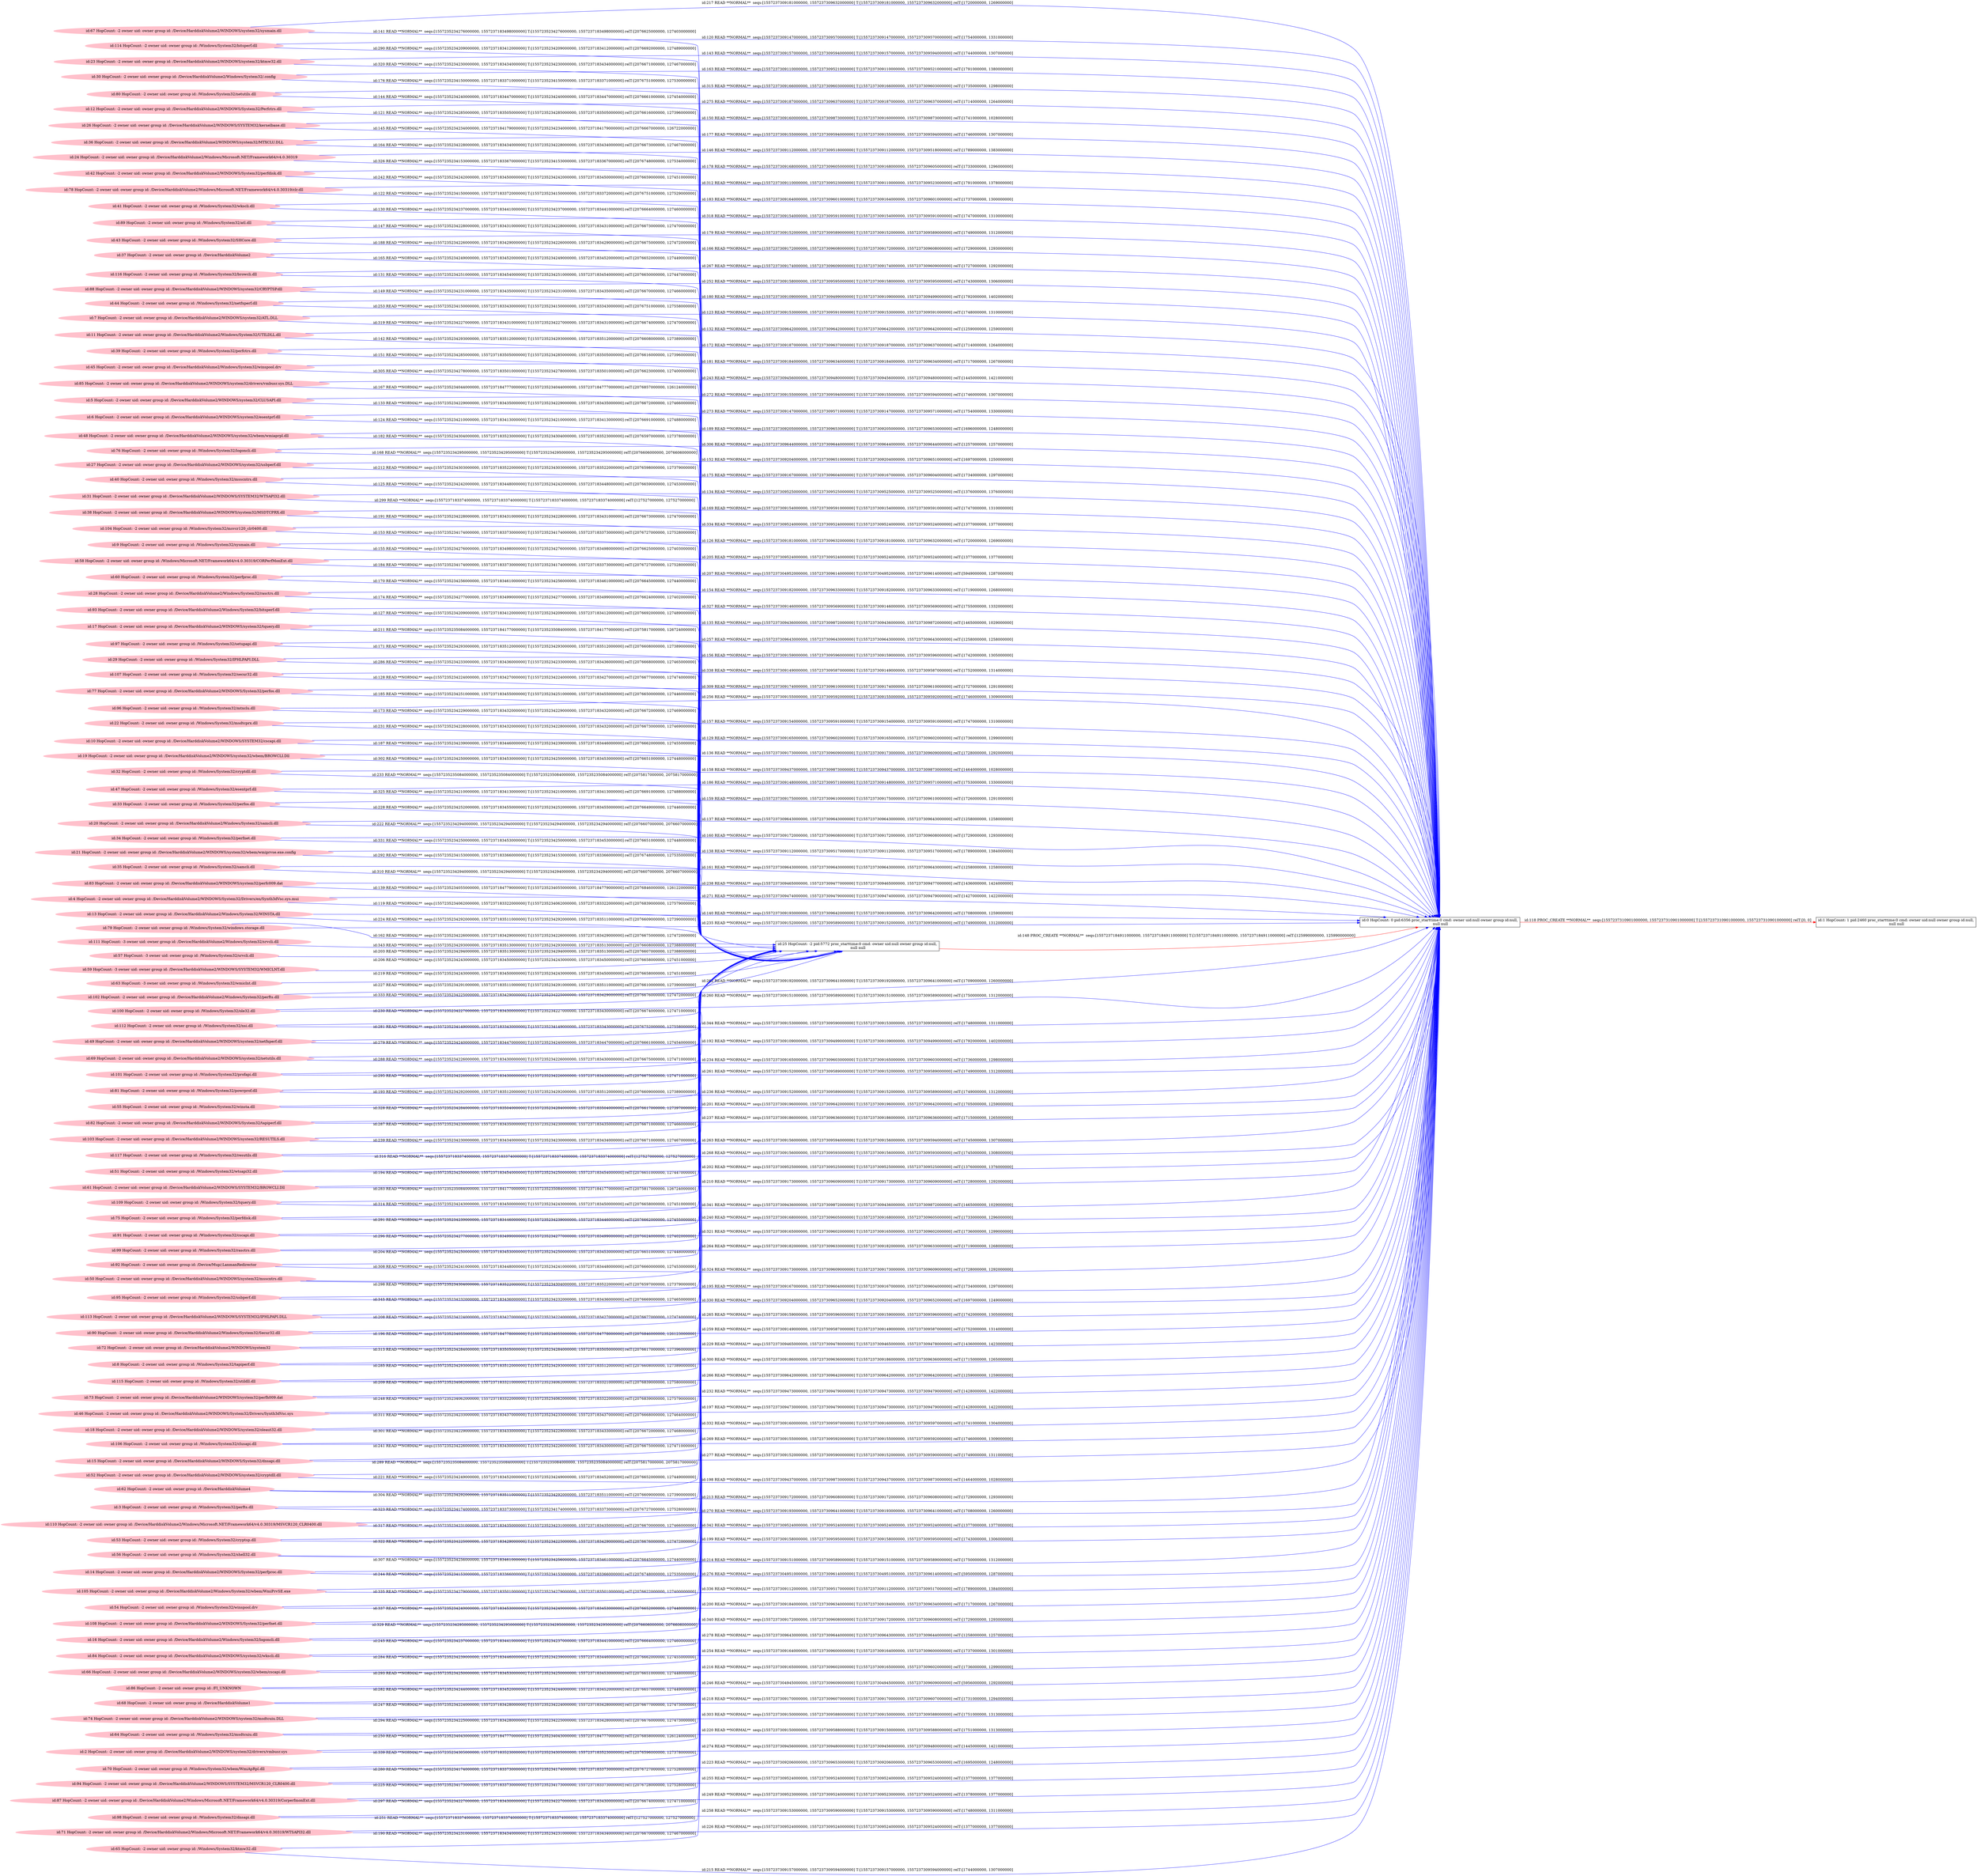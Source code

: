 digraph  {
rankdir=LR
"0"[color=black,label="id:0 HopCount: 0 pid:6356 proc_starttime:0 cmd: owner uid:null owner group id:null,\n null null", shape=box,style=solid];
"1"[color=black,label="id:1 HopCount: 1 pid:2460 proc_starttime:0 cmd: owner uid:null owner group id:null,\n null null", shape=box,style=solid];
"0" -> "1" [id=118,__obj="PROC_CREATE"color=red,label="id:118 PROC_CREATE **NORMAL**  seqs:[1557237310901000000, 1557237310901000000] T:[1557237310901000000, 1557237310901000000] relT:[0, 0]",style=solid];
"4"[color=pink,label="id:4 HopCount: -2 owner uid: owner group id: /Device/HarddiskVolume2/WINDOWS/System32/Drivers/en/Synth3dVsc.sys.mui ", shape=oval,style=filled];
"25"[color=black,label="id:25 HopCount: -2 pid:5772 proc_starttime:0 cmd: owner uid:null owner group id:null,\n null null", shape=box,style=solid];
"4" -> "25" [id=119,__obj="READ"color=blue,label="id:119 READ **NORMAL**  seqs:[1557235234062000000, 1557237183322000000] T:[1557235234062000000, 1557237183322000000] relT:[2076839000000, 127579000000]",style=solid];
"114"[color=pink,label="id:114 HopCount: -2 owner uid: owner group id: /Windows/System32/bitsperf.dll ", shape=oval,style=filled];
"114" -> "0" [id=120,__obj="READ"color=blue,label="id:120 READ **NORMAL**  seqs:[1557237309147000000, 1557237309570000000] T:[1557237309147000000, 1557237309570000000] relT:[1754000000, 1331000000]",style=solid];
"12"[color=pink,label="id:12 HopCount: -2 owner uid: owner group id: /Device/HarddiskVolume2/WINDOWS/System32/Perfctrs.dll ", shape=oval,style=filled];
"12" -> "25" [id=121,__obj="READ"color=blue,label="id:121 READ **NORMAL**  seqs:[1557235234285000000, 1557237183505000000] T:[1557235234285000000, 1557237183505000000] relT:[2076616000000, 127396000000]",style=solid];
"78"[color=pink,label="id:78 HopCount: -2 owner uid: owner group id: /Device/HarddiskVolume2/Windows/Microsoft.NET/Framework64/v4.0.30319/clr.dll ", shape=oval,style=filled];
"78" -> "25" [id=122,__obj="READ"color=blue,label="id:122 READ **NORMAL**  seqs:[1557235234150000000, 1557237183372000000] T:[1557235234150000000, 1557237183372000000] relT:[2076751000000, 127529000000]",style=solid];
"7"[color=pink,label="id:7 HopCount: -2 owner uid: owner group id: /Device/HarddiskVolume2/WINDOWS/system32/ATL.DLL ", shape=oval,style=filled];
"7" -> "0" [id=123,__obj="READ"color=blue,label="id:123 READ **NORMAL**  seqs:[1557237309153000000, 1557237309591000000] T:[1557237309153000000, 1557237309591000000] relT:[1748000000, 1310000000]",style=solid];
"6"[color=pink,label="id:6 HopCount: -2 owner uid: owner group id: /Device/HarddiskVolume2/WINDOWS/system32/esentprf.dll ", shape=oval,style=filled];
"6" -> "25" [id=124,__obj="READ"color=blue,label="id:124 READ **NORMAL**  seqs:[1557235234210000000, 1557237183413000000] T:[1557235234210000000, 1557237183413000000] relT:[2076691000000, 127488000000]",style=solid];
"40"[color=pink,label="id:40 HopCount: -2 owner uid: owner group id: /Windows/System32/msscntrs.dll ", shape=oval,style=filled];
"40" -> "25" [id=125,__obj="READ"color=blue,label="id:125 READ **NORMAL**  seqs:[1557235234242000000, 1557237183448000000] T:[1557235234242000000, 1557237183448000000] relT:[2076659000000, 127453000000]",style=solid];
"9"[color=pink,label="id:9 HopCount: -2 owner uid: owner group id: /Windows/System32/sysmain.dll ", shape=oval,style=filled];
"9" -> "0" [id=126,__obj="READ"color=blue,label="id:126 READ **NORMAL**  seqs:[1557237309181000000, 1557237309632000000] T:[1557237309181000000, 1557237309632000000] relT:[1720000000, 1269000000]",style=solid];
"93"[color=pink,label="id:93 HopCount: -2 owner uid: owner group id: /Device/HarddiskVolume2/Windows/System32/bitsperf.dll ", shape=oval,style=filled];
"93" -> "25" [id=127,__obj="READ"color=blue,label="id:127 READ **NORMAL**  seqs:[1557235234209000000, 1557237183412000000] T:[1557235234209000000, 1557237183412000000] relT:[2076692000000, 127489000000]",style=solid];
"107"[color=pink,label="id:107 HopCount: -2 owner uid: owner group id: /Windows/System32/secur32.dll ", shape=oval,style=filled];
"107" -> "25" [id=128,__obj="READ"color=blue,label="id:128 READ **NORMAL**  seqs:[1557235234224000000, 1557237183427000000] T:[1557235234224000000, 1557237183427000000] relT:[2076677000000, 127474000000]",style=solid];
"10"[color=pink,label="id:10 HopCount: -2 owner uid: owner group id: /Device/HarddiskVolume2/WINDOWS/SYSTEM32/cscapi.dll ", shape=oval,style=filled];
"10" -> "0" [id=129,__obj="READ"color=blue,label="id:129 READ **NORMAL**  seqs:[1557237309165000000, 1557237309602000000] T:[1557237309165000000, 1557237309602000000] relT:[1736000000, 1299000000]",style=solid];
"41"[color=pink,label="id:41 HopCount: -2 owner uid: owner group id: /Windows/System32/wkscli.dll ", shape=oval,style=filled];
"41" -> "25" [id=130,__obj="READ"color=blue,label="id:130 READ **NORMAL**  seqs:[1557235234237000000, 1557237183441000000] T:[1557235234237000000, 1557237183441000000] relT:[2076664000000, 127460000000]",style=solid];
"116"[color=pink,label="id:116 HopCount: -2 owner uid: owner group id: /Windows/System32/browcli.dll ", shape=oval,style=filled];
"116" -> "25" [id=131,__obj="READ"color=blue,label="id:131 READ **NORMAL**  seqs:[1557235234251000000, 1557237183454000000] T:[1557235234251000000, 1557237183454000000] relT:[2076650000000, 127447000000]",style=solid];
"11"[color=pink,label="id:11 HopCount: -2 owner uid: owner group id: /Device/HarddiskVolume2/Windows/System32/UTILDLL.dll ", shape=oval,style=filled];
"11" -> "0" [id=132,__obj="READ"color=blue,label="id:132 READ **NORMAL**  seqs:[1557237309642000000, 1557237309642000000] T:[1557237309642000000, 1557237309642000000] relT:[1259000000, 1259000000]",style=solid];
"5"[color=pink,label="id:5 HopCount: -2 owner uid: owner group id: /Device/HarddiskVolume2/WINDOWS/system32/CLUSAPI.dll ", shape=oval,style=filled];
"5" -> "25" [id=133,__obj="READ"color=blue,label="id:133 READ **NORMAL**  seqs:[1557235234229000000, 1557237183435000000] T:[1557235234229000000, 1557237183435000000] relT:[2076672000000, 127466000000]",style=solid];
"31"[color=pink,label="id:31 HopCount: -2 owner uid: owner group id: /Device/HarddiskVolume2/WINDOWS/SYSTEM32/WTSAPI32.dll ", shape=oval,style=filled];
"31" -> "0" [id=134,__obj="READ"color=blue,label="id:134 READ **NORMAL**  seqs:[1557237309525000000, 1557237309525000000] T:[1557237309525000000, 1557237309525000000] relT:[1376000000, 1376000000]",style=solid];
"17"[color=pink,label="id:17 HopCount: -2 owner uid: owner group id: /Device/HarddiskVolume2/WINDOWS/system32/tquery.dll ", shape=oval,style=filled];
"17" -> "0" [id=135,__obj="READ"color=blue,label="id:135 READ **NORMAL**  seqs:[1557237309436000000, 1557237309872000000] T:[1557237309436000000, 1557237309872000000] relT:[1465000000, 1029000000]",style=solid];
"19"[color=pink,label="id:19 HopCount: -2 owner uid: owner group id: /Device/HarddiskVolume2/WINDOWS/system32/wbem/BROWCLI.Dll ", shape=oval,style=filled];
"19" -> "0" [id=136,__obj="READ"color=blue,label="id:136 READ **NORMAL**  seqs:[1557237309173000000, 1557237309609000000] T:[1557237309173000000, 1557237309609000000] relT:[1728000000, 1292000000]",style=solid];
"20"[color=pink,label="id:20 HopCount: -2 owner uid: owner group id: /Device/HarddiskVolume2/Windows/System32/samcli.dll ", shape=oval,style=filled];
"20" -> "0" [id=137,__obj="READ"color=blue,label="id:137 READ **NORMAL**  seqs:[1557237309643000000, 1557237309643000000] T:[1557237309643000000, 1557237309643000000] relT:[1258000000, 1258000000]",style=solid];
"21"[color=pink,label="id:21 HopCount: -2 owner uid: owner group id: /Device/HarddiskVolume2/WINDOWS/system32/wbem/wmiprvse.exe.config ", shape=oval,style=filled];
"21" -> "0" [id=138,__obj="READ"color=blue,label="id:138 READ **NORMAL**  seqs:[1557237309112000000, 1557237309517000000] T:[1557237309112000000, 1557237309517000000] relT:[1789000000, 1384000000]",style=solid];
"83"[color=pink,label="id:83 HopCount: -2 owner uid: owner group id: /Device/HarddiskVolume2/WINDOWS/system32/perfc009.dat ", shape=oval,style=filled];
"83" -> "25" [id=139,__obj="READ"color=blue,label="id:139 READ **NORMAL**  seqs:[1557235234055000000, 1557237184779000000] T:[1557235234055000000, 1557237184779000000] relT:[2076846000000, 126122000000]",style=solid];
"13"[color=pink,label="id:13 HopCount: -2 owner uid: owner group id: /Device/HarddiskVolume2/Windows/System32/WINSTA.dll ", shape=oval,style=filled];
"13" -> "0" [id=140,__obj="READ"color=blue,label="id:140 READ **NORMAL**  seqs:[1557237309193000000, 1557237309642000000] T:[1557237309193000000, 1557237309642000000] relT:[1708000000, 1259000000]",style=solid];
"67"[color=pink,label="id:67 HopCount: -2 owner uid: owner group id: /Device/HarddiskVolume2/WINDOWS/system32/sysmain.dll ", shape=oval,style=filled];
"67" -> "25" [id=141,__obj="READ"color=blue,label="id:141 READ **NORMAL**  seqs:[1557235234276000000, 1557237183498000000] T:[1557235234276000000, 1557237183498000000] relT:[2076625000000, 127403000000]",style=solid];
"11" -> "25" [id=142,__obj="READ"color=blue,label="id:142 READ **NORMAL**  seqs:[1557235234293000000, 1557237183512000000] T:[1557235234293000000, 1557237183512000000] relT:[2076608000000, 127389000000]",style=solid];
"23"[color=pink,label="id:23 HopCount: -2 owner uid: owner group id: /Device/HarddiskVolume2/WINDOWS/system32/ktmw32.dll ", shape=oval,style=filled];
"23" -> "0" [id=143,__obj="READ"color=blue,label="id:143 READ **NORMAL**  seqs:[1557237309157000000, 1557237309594000000] T:[1557237309157000000, 1557237309594000000] relT:[1744000000, 1307000000]",style=solid];
"80"[color=pink,label="id:80 HopCount: -2 owner uid: owner group id: /Windows/System32/netutils.dll ", shape=oval,style=filled];
"80" -> "25" [id=144,__obj="READ"color=blue,label="id:144 READ **NORMAL**  seqs:[1557235234240000000, 1557237183447000000] T:[1557235234240000000, 1557237183447000000] relT:[2076661000000, 127454000000]",style=solid];
"26"[color=pink,label="id:26 HopCount: -2 owner uid: owner group id: /Device/HarddiskVolume2/WINDOWS/SYSTEM32/kernelbase.dll ", shape=oval,style=filled];
"26" -> "25" [id=145,__obj="READ"color=blue,label="id:145 READ **NORMAL**  seqs:[1557235234234000000, 1557237184179000000] T:[1557235234234000000, 1557237184179000000] relT:[2076667000000, 126722000000]",style=solid];
"24"[color=pink,label="id:24 HopCount: -2 owner uid: owner group id: /Device/HarddiskVolume2/Windows/Microsoft.NET/Framework64/v4.0.30319 ", shape=oval,style=filled];
"24" -> "0" [id=146,__obj="READ"color=blue,label="id:146 READ **NORMAL**  seqs:[1557237309112000000, 1557237309518000000] T:[1557237309112000000, 1557237309518000000] relT:[1789000000, 1383000000]",style=solid];
"89"[color=pink,label="id:89 HopCount: -2 owner uid: owner group id: /Windows/System32/atl.dll ", shape=oval,style=filled];
"89" -> "25" [id=147,__obj="READ"color=blue,label="id:147 READ **NORMAL**  seqs:[1557235234228000000, 1557237183431000000] T:[1557235234228000000, 1557237183431000000] relT:[2076673000000, 127470000000]",style=solid];
"25" -> "0" [id=148,__obj="PROC_CREATE"color=red,label="id:148 PROC_CREATE **NORMAL**  seqs:[1557237184911000000, 1557237184911000000] T:[1557237184911000000, 1557237184911000000] relT:[125990000000, 125990000000]",style=solid];
"88"[color=pink,label="id:88 HopCount: -2 owner uid: owner group id: /Device/HarddiskVolume2/WINDOWS/system32/CRYPTSP.dll ", shape=oval,style=filled];
"88" -> "25" [id=149,__obj="READ"color=blue,label="id:149 READ **NORMAL**  seqs:[1557235234231000000, 1557237183435000000] T:[1557235234231000000, 1557237183435000000] relT:[2076670000000, 127466000000]",style=solid];
"26" -> "0" [id=150,__obj="READ"color=blue,label="id:150 READ **NORMAL**  seqs:[1557237309160000000, 1557237309873000000] T:[1557237309160000000, 1557237309873000000] relT:[1741000000, 1028000000]",style=solid];
"39"[color=pink,label="id:39 HopCount: -2 owner uid: owner group id: /Windows/System32/perfctrs.dll ", shape=oval,style=filled];
"39" -> "25" [id=151,__obj="READ"color=blue,label="id:151 READ **NORMAL**  seqs:[1557235234285000000, 1557237183505000000] T:[1557235234285000000, 1557237183505000000] relT:[2076616000000, 127396000000]",style=solid];
"27"[color=pink,label="id:27 HopCount: -2 owner uid: owner group id: /Device/HarddiskVolume2/WINDOWS/system32/usbperf.dll ", shape=oval,style=filled];
"27" -> "0" [id=152,__obj="READ"color=blue,label="id:152 READ **NORMAL**  seqs:[1557237309204000000, 1557237309651000000] T:[1557237309204000000, 1557237309651000000] relT:[1697000000, 1250000000]",style=solid];
"104"[color=pink,label="id:104 HopCount: -2 owner uid: owner group id: /Windows/System32/msvcr120_clr0400.dll ", shape=oval,style=filled];
"104" -> "25" [id=153,__obj="READ"color=blue,label="id:153 READ **NORMAL**  seqs:[1557235234174000000, 1557237183373000000] T:[1557235234174000000, 1557237183373000000] relT:[2076727000000, 127528000000]",style=solid];
"28"[color=pink,label="id:28 HopCount: -2 owner uid: owner group id: /Device/HarddiskVolume2/Windows/System32/rasctrs.dll ", shape=oval,style=filled];
"28" -> "0" [id=154,__obj="READ"color=blue,label="id:154 READ **NORMAL**  seqs:[1557237309182000000, 1557237309633000000] T:[1557237309182000000, 1557237309633000000] relT:[1719000000, 1268000000]",style=solid];
"9" -> "25" [id=155,__obj="READ"color=blue,label="id:155 READ **NORMAL**  seqs:[1557235234276000000, 1557237183498000000] T:[1557235234276000000, 1557237183498000000] relT:[2076625000000, 127403000000]",style=solid];
"29"[color=pink,label="id:29 HopCount: -2 owner uid: owner group id: /Windows/System32/IPHLPAPI.DLL ", shape=oval,style=filled];
"29" -> "0" [id=156,__obj="READ"color=blue,label="id:156 READ **NORMAL**  seqs:[1557237309159000000, 1557237309596000000] T:[1557237309159000000, 1557237309596000000] relT:[1742000000, 1305000000]",style=solid];
"22"[color=pink,label="id:22 HopCount: -2 owner uid: owner group id: /Windows/System32/msdtcprx.dll ", shape=oval,style=filled];
"22" -> "0" [id=157,__obj="READ"color=blue,label="id:157 READ **NORMAL**  seqs:[1557237309154000000, 1557237309591000000] T:[1557237309154000000, 1557237309591000000] relT:[1747000000, 1310000000]",style=solid];
"32"[color=pink,label="id:32 HopCount: -2 owner uid: owner group id: /Windows/System32/cryptdll.dll ", shape=oval,style=filled];
"32" -> "0" [id=158,__obj="READ"color=blue,label="id:158 READ **NORMAL**  seqs:[1557237309437000000, 1557237309873000000] T:[1557237309437000000, 1557237309873000000] relT:[1464000000, 1028000000]",style=solid];
"33"[color=pink,label="id:33 HopCount: -2 owner uid: owner group id: /Windows/System32/perfos.dll ", shape=oval,style=filled];
"33" -> "0" [id=159,__obj="READ"color=blue,label="id:159 READ **NORMAL**  seqs:[1557237309175000000, 1557237309610000000] T:[1557237309175000000, 1557237309610000000] relT:[1726000000, 1291000000]",style=solid];
"34"[color=pink,label="id:34 HopCount: -2 owner uid: owner group id: /Windows/System32/perfnet.dll ", shape=oval,style=filled];
"34" -> "0" [id=160,__obj="READ"color=blue,label="id:160 READ **NORMAL**  seqs:[1557237309172000000, 1557237309608000000] T:[1557237309172000000, 1557237309608000000] relT:[1729000000, 1293000000]",style=solid];
"35"[color=pink,label="id:35 HopCount: -2 owner uid: owner group id: /Windows/System32/samcli.dll ", shape=oval,style=filled];
"35" -> "0" [id=161,__obj="READ"color=blue,label="id:161 READ **NORMAL**  seqs:[1557237309643000000, 1557237309643000000] T:[1557237309643000000, 1557237309643000000] relT:[1258000000, 1258000000]",style=solid];
"79"[color=pink,label="id:79 HopCount: -2 owner uid: owner group id: /Windows/System32/windows.storage.dll ", shape=oval,style=filled];
"79" -> "25" [id=162,__obj="READ"color=blue,label="id:162 READ **NORMAL**  seqs:[1557235234226000000, 1557237183429000000] T:[1557235234226000000, 1557237183429000000] relT:[2076675000000, 127472000000]",style=solid];
"30"[color=pink,label="id:30 HopCount: -2 owner uid: owner group id: /Device/HarddiskVolume2/Windows/System32/.config ", shape=oval,style=filled];
"30" -> "0" [id=163,__obj="READ"color=blue,label="id:163 READ **NORMAL**  seqs:[1557237309110000000, 1557237309521000000] T:[1557237309110000000, 1557237309521000000] relT:[1791000000, 1380000000]",style=solid];
"36"[color=pink,label="id:36 HopCount: -2 owner uid: owner group id: /Device/HarddiskVolume2/WINDOWS/system32/MTXCLU.DLL ", shape=oval,style=filled];
"36" -> "25" [id=164,__obj="READ"color=blue,label="id:164 READ **NORMAL**  seqs:[1557235234228000000, 1557237183434000000] T:[1557235234228000000, 1557237183434000000] relT:[2076673000000, 127467000000]",style=solid];
"37"[color=pink,label="id:37 HopCount: -2 owner uid: owner group id: /Device/HarddiskVolume2 ", shape=oval,style=filled];
"37" -> "25" [id=165,__obj="READ"color=blue,label="id:165 READ **NORMAL**  seqs:[1557235234249000000, 1557237183452000000] T:[1557235234249000000, 1557237183452000000] relT:[2076652000000, 127449000000]",style=solid];
"37" -> "0" [id=166,__obj="READ"color=blue,label="id:166 READ **NORMAL**  seqs:[1557237309172000000, 1557237309608000000] T:[1557237309172000000, 1557237309608000000] relT:[1729000000, 1293000000]",style=solid];
"85"[color=pink,label="id:85 HopCount: -2 owner uid: owner group id: /Device/HarddiskVolume2/WINDOWS/system32/drivers/vmbusr.sys.DLL ", shape=oval,style=filled];
"85" -> "25" [id=167,__obj="READ"color=blue,label="id:167 READ **NORMAL**  seqs:[1557235234044000000, 1557237184777000000] T:[1557235234044000000, 1557237184777000000] relT:[2076857000000, 126124000000]",style=solid];
"76"[color=pink,label="id:76 HopCount: -2 owner uid: owner group id: /Windows/System32/logoncli.dll ", shape=oval,style=filled];
"76" -> "25" [id=168,__obj="READ"color=blue,label="id:168 READ **NORMAL**  seqs:[1557235234295000000, 1557235234295000000] T:[1557235234295000000, 1557235234295000000] relT:[2076606000000, 2076606000000]",style=solid];
"38"[color=pink,label="id:38 HopCount: -2 owner uid: owner group id: /Device/HarddiskVolume2/WINDOWS/system32/MSDTCPRX.dll ", shape=oval,style=filled];
"38" -> "0" [id=169,__obj="READ"color=blue,label="id:169 READ **NORMAL**  seqs:[1557237309154000000, 1557237309591000000] T:[1557237309154000000, 1557237309591000000] relT:[1747000000, 1310000000]",style=solid];
"60"[color=pink,label="id:60 HopCount: -2 owner uid: owner group id: /Windows/System32/perfproc.dll ", shape=oval,style=filled];
"60" -> "25" [id=170,__obj="READ"color=blue,label="id:170 READ **NORMAL**  seqs:[1557235234256000000, 1557237183461000000] T:[1557235234256000000, 1557237183461000000] relT:[2076645000000, 127440000000]",style=solid];
"97"[color=pink,label="id:97 HopCount: -2 owner uid: owner group id: /Windows/System32/setupapi.dll ", shape=oval,style=filled];
"97" -> "25" [id=171,__obj="READ"color=blue,label="id:171 READ **NORMAL**  seqs:[1557235234293000000, 1557237183512000000] T:[1557235234293000000, 1557237183512000000] relT:[2076608000000, 127389000000]",style=solid];
"39" -> "0" [id=172,__obj="READ"color=blue,label="id:172 READ **NORMAL**  seqs:[1557237309187000000, 1557237309637000000] T:[1557237309187000000, 1557237309637000000] relT:[1714000000, 1264000000]",style=solid];
"96"[color=pink,label="id:96 HopCount: -2 owner uid: owner group id: /Windows/System32/mtxclu.dll ", shape=oval,style=filled];
"96" -> "25" [id=173,__obj="READ"color=blue,label="id:173 READ **NORMAL**  seqs:[1557235234229000000, 1557237183432000000] T:[1557235234229000000, 1557237183432000000] relT:[2076672000000, 127469000000]",style=solid];
"28" -> "25" [id=174,__obj="READ"color=blue,label="id:174 READ **NORMAL**  seqs:[1557235234277000000, 1557237183499000000] T:[1557235234277000000, 1557237183499000000] relT:[2076624000000, 127402000000]",style=solid];
"40" -> "0" [id=175,__obj="READ"color=blue,label="id:175 READ **NORMAL**  seqs:[1557237309167000000, 1557237309604000000] T:[1557237309167000000, 1557237309604000000] relT:[1734000000, 1297000000]",style=solid];
"30" -> "25" [id=176,__obj="READ"color=blue,label="id:176 READ **NORMAL**  seqs:[1557235234150000000, 1557237183371000000] T:[1557235234150000000, 1557237183371000000] relT:[2076751000000, 127530000000]",style=solid];
"36" -> "0" [id=177,__obj="READ"color=blue,label="id:177 READ **NORMAL**  seqs:[1557237309155000000, 1557237309594000000] T:[1557237309155000000, 1557237309594000000] relT:[1746000000, 1307000000]",style=solid];
"42"[color=pink,label="id:42 HopCount: -2 owner uid: owner group id: /Device/HarddiskVolume2/WINDOWS/System32/perfdisk.dll ", shape=oval,style=filled];
"42" -> "0" [id=178,__obj="READ"color=blue,label="id:178 READ **NORMAL**  seqs:[1557237309168000000, 1557237309605000000] T:[1557237309168000000, 1557237309605000000] relT:[1733000000, 1296000000]",style=solid];
"43"[color=pink,label="id:43 HopCount: -2 owner uid: owner group id: /Windows/System32/SHCore.dll ", shape=oval,style=filled];
"43" -> "0" [id=179,__obj="READ"color=blue,label="id:179 READ **NORMAL**  seqs:[1557237309152000000, 1557237309589000000] T:[1557237309152000000, 1557237309589000000] relT:[1749000000, 1312000000]",style=solid];
"44"[color=pink,label="id:44 HopCount: -2 owner uid: owner group id: /Windows/System32/netfxperf.dll ", shape=oval,style=filled];
"44" -> "0" [id=180,__obj="READ"color=blue,label="id:180 READ **NORMAL**  seqs:[1557237309109000000, 1557237309499000000] T:[1557237309109000000, 1557237309499000000] relT:[1792000000, 1402000000]",style=solid];
"45"[color=pink,label="id:45 HopCount: -2 owner uid: owner group id: /Device/HarddiskVolume2/Windows/System32/winspool.drv ", shape=oval,style=filled];
"45" -> "0" [id=181,__obj="READ"color=blue,label="id:181 READ **NORMAL**  seqs:[1557237309184000000, 1557237309634000000] T:[1557237309184000000, 1557237309634000000] relT:[1717000000, 1267000000]",style=solid];
"48"[color=pink,label="id:48 HopCount: -2 owner uid: owner group id: /Device/HarddiskVolume2/WINDOWS/system32/wbem/wmiaprpl.dll ", shape=oval,style=filled];
"48" -> "25" [id=182,__obj="READ"color=blue,label="id:182 READ **NORMAL**  seqs:[1557235234304000000, 1557237183523000000] T:[1557235234304000000, 1557237183523000000] relT:[2076597000000, 127378000000]",style=solid];
"41" -> "0" [id=183,__obj="READ"color=blue,label="id:183 READ **NORMAL**  seqs:[1557237309164000000, 1557237309601000000] T:[1557237309164000000, 1557237309601000000] relT:[1737000000, 1300000000]",style=solid];
"58"[color=pink,label="id:58 HopCount: -2 owner uid: owner group id: /Windows/Microsoft.NET/Framework64/v4.0.30319/CORPerfMonExt.dll ", shape=oval,style=filled];
"58" -> "25" [id=184,__obj="READ"color=blue,label="id:184 READ **NORMAL**  seqs:[1557235234174000000, 1557237183373000000] T:[1557235234174000000, 1557237183373000000] relT:[2076727000000, 127528000000]",style=solid];
"77"[color=pink,label="id:77 HopCount: -2 owner uid: owner group id: /Device/HarddiskVolume2/WINDOWS/System32/perfos.dll ", shape=oval,style=filled];
"77" -> "25" [id=185,__obj="READ"color=blue,label="id:185 READ **NORMAL**  seqs:[1557235234251000000, 1557237183455000000] T:[1557235234251000000, 1557237183455000000] relT:[2076650000000, 127446000000]",style=solid];
"47"[color=pink,label="id:47 HopCount: -2 owner uid: owner group id: /Windows/System32/esentprf.dll ", shape=oval,style=filled];
"47" -> "0" [id=186,__obj="READ"color=blue,label="id:186 READ **NORMAL**  seqs:[1557237309148000000, 1557237309571000000] T:[1557237309148000000, 1557237309571000000] relT:[1753000000, 1330000000]",style=solid];
"10" -> "25" [id=187,__obj="READ"color=blue,label="id:187 READ **NORMAL**  seqs:[1557235234239000000, 1557237183446000000] T:[1557235234239000000, 1557237183446000000] relT:[2076662000000, 127455000000]",style=solid];
"43" -> "25" [id=188,__obj="READ"color=blue,label="id:188 READ **NORMAL**  seqs:[1557235234226000000, 1557237183429000000] T:[1557235234226000000, 1557237183429000000] relT:[2076675000000, 127472000000]",style=solid];
"48" -> "0" [id=189,__obj="READ"color=blue,label="id:189 READ **NORMAL**  seqs:[1557237309205000000, 1557237309653000000] T:[1557237309205000000, 1557237309653000000] relT:[1696000000, 1248000000]",style=solid];
"65"[color=pink,label="id:65 HopCount: -2 owner uid: owner group id: /Windows/System32/ktmw32.dll ", shape=oval,style=filled];
"65" -> "25" [id=190,__obj="READ"color=blue,label="id:190 READ **NORMAL**  seqs:[1557235234231000000, 1557237183434000000] T:[1557235234231000000, 1557237183434000000] relT:[2076670000000, 127467000000]",style=solid];
"38" -> "25" [id=191,__obj="READ"color=blue,label="id:191 READ **NORMAL**  seqs:[1557235234228000000, 1557237183431000000] T:[1557235234228000000, 1557237183431000000] relT:[2076673000000, 127470000000]",style=solid];
"49"[color=pink,label="id:49 HopCount: -2 owner uid: owner group id: /Device/HarddiskVolume2/WINDOWS/system32/netfxperf.dll ", shape=oval,style=filled];
"49" -> "0" [id=192,__obj="READ"color=blue,label="id:192 READ **NORMAL**  seqs:[1557237309109000000, 1557237309499000000] T:[1557237309109000000, 1557237309499000000] relT:[1792000000, 1402000000]",style=solid];
"55"[color=pink,label="id:55 HopCount: -2 owner uid: owner group id: /Windows/System32/winsta.dll ", shape=oval,style=filled];
"55" -> "25" [id=193,__obj="READ"color=blue,label="id:193 READ **NORMAL**  seqs:[1557235234292000000, 1557237183512000000] T:[1557235234292000000, 1557237183512000000] relT:[2076609000000, 127389000000]",style=solid];
"61"[color=pink,label="id:61 HopCount: -2 owner uid: owner group id: /Device/HarddiskVolume2/WINDOWS/SYSTEM32/BROWCLI.Dll ", shape=oval,style=filled];
"61" -> "25" [id=194,__obj="READ"color=blue,label="id:194 READ **NORMAL**  seqs:[1557235234250000000, 1557237183454000000] T:[1557235234250000000, 1557237183454000000] relT:[2076651000000, 127447000000]",style=solid];
"50"[color=pink,label="id:50 HopCount: -2 owner uid: owner group id: /Device/HarddiskVolume2/WINDOWS/system32/msscntrs.dll ", shape=oval,style=filled];
"50" -> "0" [id=195,__obj="READ"color=blue,label="id:195 READ **NORMAL**  seqs:[1557237309167000000, 1557237309604000000] T:[1557237309167000000, 1557237309604000000] relT:[1734000000, 1297000000]",style=solid];
"72"[color=pink,label="id:72 HopCount: -2 owner uid: owner group id: /Device/HarddiskVolume2/WINDOWS/system32 ", shape=oval,style=filled];
"72" -> "25" [id=196,__obj="READ"color=blue,label="id:196 READ **NORMAL**  seqs:[1557235234055000000, 1557237184778000000] T:[1557235234055000000, 1557237184778000000] relT:[2076846000000, 126123000000]",style=solid];
"46"[color=pink,label="id:46 HopCount: -2 owner uid: owner group id: /Device/HarddiskVolume2/WINDOWS/System32/Drivers/Synth3dVsc.sys ", shape=oval,style=filled];
"46" -> "0" [id=197,__obj="READ"color=blue,label="id:197 READ **NORMAL**  seqs:[1557237309473000000, 1557237309479000000] T:[1557237309473000000, 1557237309479000000] relT:[1428000000, 1422000000]",style=solid];
"52"[color=pink,label="id:52 HopCount: -2 owner uid: owner group id: /Device/HarddiskVolume2/WINDOWS/system32/cryptdll.dll ", shape=oval,style=filled];
"52" -> "0" [id=198,__obj="READ"color=blue,label="id:198 READ **NORMAL**  seqs:[1557237309437000000, 1557237309873000000] T:[1557237309437000000, 1557237309873000000] relT:[1464000000, 1028000000]",style=solid];
"53"[color=pink,label="id:53 HopCount: -2 owner uid: owner group id: /Windows/System32/cryptsp.dll ", shape=oval,style=filled];
"53" -> "0" [id=199,__obj="READ"color=blue,label="id:199 READ **NORMAL**  seqs:[1557237309158000000, 1557237309595000000] T:[1557237309158000000, 1557237309595000000] relT:[1743000000, 1306000000]",style=solid];
"54"[color=pink,label="id:54 HopCount: -2 owner uid: owner group id: /Windows/System32/winspool.drv ", shape=oval,style=filled];
"54" -> "0" [id=200,__obj="READ"color=blue,label="id:200 READ **NORMAL**  seqs:[1557237309184000000, 1557237309634000000] T:[1557237309184000000, 1557237309634000000] relT:[1717000000, 1267000000]",style=solid];
"55" -> "0" [id=201,__obj="READ"color=blue,label="id:201 READ **NORMAL**  seqs:[1557237309196000000, 1557237309642000000] T:[1557237309196000000, 1557237309642000000] relT:[1705000000, 1259000000]",style=solid];
"51"[color=pink,label="id:51 HopCount: -2 owner uid: owner group id: /Windows/System32/wtsapi32.dll ", shape=oval,style=filled];
"51" -> "0" [id=202,__obj="READ"color=blue,label="id:202 READ **NORMAL**  seqs:[1557237309525000000, 1557237309525000000] T:[1557237309525000000, 1557237309525000000] relT:[1376000000, 1376000000]",style=solid];
"57"[color=pink,label="id:57 HopCount: -3 owner uid: owner group id: /Windows/System32/srvcli.dll ", shape=oval,style=filled];
"57" -> "25" [id=203,__obj="READ"color=blue,label="id:203 READ **NORMAL**  seqs:[1557235234294000000, 1557237183513000000] T:[1557235234294000000, 1557237183513000000] relT:[2076607000000, 127388000000]",style=solid];
"92"[color=pink,label="id:92 HopCount: -2 owner uid: owner group id: /Device/Mup/;LanmanRedirector ", shape=oval,style=filled];
"92" -> "25" [id=204,__obj="READ"color=blue,label="id:204 READ **NORMAL**  seqs:[1557235234250000000, 1557237183453000000] T:[1557235234250000000, 1557237183453000000] relT:[2076651000000, 127448000000]",style=solid];
"58" -> "0" [id=205,__obj="READ"color=blue,label="id:205 READ **NORMAL**  seqs:[1557237309524000000, 1557237309524000000] T:[1557237309524000000, 1557237309524000000] relT:[1377000000, 1377000000]",style=solid];
"59"[color=pink,label="id:59 HopCount: -3 owner uid: owner group id: /Device/HarddiskVolume2/WINDOWS/SYSTEM32/WMICLNT.dll ", shape=oval,style=filled];
"59" -> "25" [id=206,__obj="READ"color=blue,label="id:206 READ **NORMAL**  seqs:[1557235234243000000, 1557237183450000000] T:[1557235234243000000, 1557237183450000000] relT:[2076658000000, 127451000000]",style=solid];
"60" -> "0" [id=207,__obj="READ"color=blue,label="id:207 READ **NORMAL**  seqs:[1557237304952000000, 1557237309614000000] T:[1557237304952000000, 1557237309614000000] relT:[5949000000, 1287000000]",style=solid];
"90"[color=pink,label="id:90 HopCount: -2 owner uid: owner group id: /Device/HarddiskVolume2/Windows/System32/Secur32.dll ", shape=oval,style=filled];
"90" -> "25" [id=208,__obj="READ"color=blue,label="id:208 READ **NORMAL**  seqs:[1557235234224000000, 1557237183427000000] T:[1557235234224000000, 1557237183427000000] relT:[2076677000000, 127474000000]",style=solid];
"73"[color=pink,label="id:73 HopCount: -2 owner uid: owner group id: /Device/HarddiskVolume2/WINDOWS/system32/perfh009.dat ", shape=oval,style=filled];
"73" -> "25" [id=209,__obj="READ"color=blue,label="id:209 READ **NORMAL**  seqs:[1557235234062000000, 1557237183321000000] T:[1557235234062000000, 1557237183321000000] relT:[2076839000000, 127580000000]",style=solid];
"61" -> "0" [id=210,__obj="READ"color=blue,label="id:210 READ **NORMAL**  seqs:[1557237309173000000, 1557237309609000000] T:[1557237309173000000, 1557237309609000000] relT:[1728000000, 1292000000]",style=solid];
"17" -> "25" [id=211,__obj="READ"color=blue,label="id:211 READ **NORMAL**  seqs:[1557235235084000000, 1557237184177000000] T:[1557235235084000000, 1557237184177000000] relT:[2075817000000, 126724000000]",style=solid];
"27" -> "25" [id=212,__obj="READ"color=blue,label="id:212 READ **NORMAL**  seqs:[1557235234303000000, 1557237183522000000] T:[1557235234303000000, 1557237183522000000] relT:[2076598000000, 127379000000]",style=solid];
"62"[color=pink,label="id:62 HopCount: -2 owner uid: owner group id: /Device/HarddiskVolume4 ", shape=oval,style=filled];
"62" -> "0" [id=213,__obj="READ"color=blue,label="id:213 READ **NORMAL**  seqs:[1557237309172000000, 1557237309608000000] T:[1557237309172000000, 1557237309608000000] relT:[1729000000, 1293000000]",style=solid];
"56"[color=pink,label="id:56 HopCount: -2 owner uid: owner group id: /Windows/System32/shell32.dll ", shape=oval,style=filled];
"56" -> "0" [id=214,__obj="READ"color=blue,label="id:214 READ **NORMAL**  seqs:[1557237309151000000, 1557237309589000000] T:[1557237309151000000, 1557237309589000000] relT:[1750000000, 1312000000]",style=solid];
"65" -> "0" [id=215,__obj="READ"color=blue,label="id:215 READ **NORMAL**  seqs:[1557237309157000000, 1557237309594000000] T:[1557237309157000000, 1557237309594000000] relT:[1744000000, 1307000000]",style=solid];
"66"[color=pink,label="id:66 HopCount: -2 owner uid: owner group id: /Device/HarddiskVolume2/WINDOWS/system32/wbem/cscapi.dll ", shape=oval,style=filled];
"66" -> "0" [id=216,__obj="READ"color=blue,label="id:216 READ **NORMAL**  seqs:[1557237309165000000, 1557237309602000000] T:[1557237309165000000, 1557237309602000000] relT:[1736000000, 1299000000]",style=solid];
"67" -> "0" [id=217,__obj="READ"color=blue,label="id:217 READ **NORMAL**  seqs:[1557237309181000000, 1557237309632000000] T:[1557237309181000000, 1557237309632000000] relT:[1720000000, 1269000000]",style=solid];
"68"[color=pink,label="id:68 HopCount: -2 owner uid: owner group id: /Device/HarddiskVolume1 ", shape=oval,style=filled];
"68" -> "0" [id=218,__obj="READ"color=blue,label="id:218 READ **NORMAL**  seqs:[1557237309170000000, 1557237309607000000] T:[1557237309170000000, 1557237309607000000] relT:[1731000000, 1294000000]",style=solid];
"63"[color=pink,label="id:63 HopCount: -3 owner uid: owner group id: /Windows/System32/wmiclnt.dll ", shape=oval,style=filled];
"63" -> "25" [id=219,__obj="READ"color=blue,label="id:219 READ **NORMAL**  seqs:[1557235234243000000, 1557237183450000000] T:[1557235234243000000, 1557237183450000000] relT:[2076658000000, 127451000000]",style=solid];
"64"[color=pink,label="id:64 HopCount: -2 owner uid: owner group id: /Windows/System32/msdtcuiu.dll ", shape=oval,style=filled];
"64" -> "0" [id=220,__obj="READ"color=blue,label="id:220 READ **NORMAL**  seqs:[1557237309150000000, 1557237309588000000] T:[1557237309150000000, 1557237309588000000] relT:[1751000000, 1313000000]",style=solid];
"62" -> "25" [id=221,__obj="READ"color=blue,label="id:221 READ **NORMAL**  seqs:[1557235234249000000, 1557237183452000000] T:[1557235234249000000, 1557237183452000000] relT:[2076652000000, 127449000000]",style=solid];
"20" -> "25" [id=222,__obj="READ"color=blue,label="id:222 READ **NORMAL**  seqs:[1557235234294000000, 1557235234294000000] T:[1557235234294000000, 1557235234294000000] relT:[2076607000000, 2076607000000]",style=solid];
"70"[color=pink,label="id:70 HopCount: -2 owner uid: owner group id: /Windows/System32/wbem/WmiApRpl.dll ", shape=oval,style=filled];
"70" -> "0" [id=223,__obj="READ"color=blue,label="id:223 READ **NORMAL**  seqs:[1557237309206000000, 1557237309653000000] T:[1557237309206000000, 1557237309653000000] relT:[1695000000, 1248000000]",style=solid];
"13" -> "25" [id=224,__obj="READ"color=blue,label="id:224 READ **NORMAL**  seqs:[1557235234292000000, 1557237183511000000] T:[1557235234292000000, 1557237183511000000] relT:[2076609000000, 127390000000]",style=solid];
"87"[color=pink,label="id:87 HopCount: -2 owner uid: owner group id: /Device/HarddiskVolume2/Windows/Microsoft.NET/Framework64/v4.0.30319/CorperfmonExt.dll ", shape=oval,style=filled];
"87" -> "25" [id=225,__obj="READ"color=blue,label="id:225 READ **NORMAL**  seqs:[1557235234173000000, 1557237183373000000] T:[1557235234173000000, 1557237183373000000] relT:[2076728000000, 127528000000]",style=solid];
"71"[color=pink,label="id:71 HopCount: -2 owner uid: owner group id: /Device/HarddiskVolume2/Windows/Microsoft.NET/Framework64/v4.0.30319/WTSAPI32.dll ", shape=oval,style=filled];
"71" -> "0" [id=226,__obj="READ"color=blue,label="id:226 READ **NORMAL**  seqs:[1557237309524000000, 1557237309524000000] T:[1557237309524000000, 1557237309524000000] relT:[1377000000, 1377000000]",style=solid];
"102"[color=pink,label="id:102 HopCount: -2 owner uid: owner group id: /Device/HarddiskVolume2/Windows/System32/perfts.dll ", shape=oval,style=filled];
"102" -> "25" [id=227,__obj="READ"color=blue,label="id:227 READ **NORMAL**  seqs:[1557235234291000000, 1557237183511000000] T:[1557235234291000000, 1557237183511000000] relT:[2076610000000, 127390000000]",style=solid];
"33" -> "25" [id=228,__obj="READ"color=blue,label="id:228 READ **NORMAL**  seqs:[1557235234252000000, 1557237183455000000] T:[1557235234252000000, 1557237183455000000] relT:[2076649000000, 127446000000]",style=solid];
"72" -> "0" [id=229,__obj="READ"color=blue,label="id:229 READ **NORMAL**  seqs:[1557237309465000000, 1557237309478000000] T:[1557237309465000000, 1557237309478000000] relT:[1436000000, 1423000000]",style=solid];
"112"[color=pink,label="id:112 HopCount: -2 owner uid: owner group id: /Windows/System32/nsi.dll ", shape=oval,style=filled];
"112" -> "25" [id=230,__obj="READ"color=blue,label="id:230 READ **NORMAL**  seqs:[1557235234227000000, 1557237183430000000] T:[1557235234227000000, 1557237183430000000] relT:[2076674000000, 127471000000]",style=solid];
"22" -> "25" [id=231,__obj="READ"color=blue,label="id:231 READ **NORMAL**  seqs:[1557235234228000000, 1557237183432000000] T:[1557235234228000000, 1557237183432000000] relT:[2076673000000, 127469000000]",style=solid];
"73" -> "0" [id=232,__obj="READ"color=blue,label="id:232 READ **NORMAL**  seqs:[1557237309473000000, 1557237309479000000] T:[1557237309473000000, 1557237309479000000] relT:[1428000000, 1422000000]",style=solid];
"32" -> "25" [id=233,__obj="READ"color=blue,label="id:233 READ **NORMAL**  seqs:[1557235235084000000, 1557235235084000000] T:[1557235235084000000, 1557235235084000000] relT:[2075817000000, 2075817000000]",style=solid];
"69"[color=pink,label="id:69 HopCount: -2 owner uid: owner group id: /Device/HarddiskVolume2/WINDOWS/system32/netutils.dll ", shape=oval,style=filled];
"69" -> "0" [id=234,__obj="READ"color=blue,label="id:234 READ **NORMAL**  seqs:[1557237309165000000, 1557237309603000000] T:[1557237309165000000, 1557237309603000000] relT:[1736000000, 1298000000]",style=solid];
"79" -> "0" [id=235,__obj="READ"color=blue,label="id:235 READ **NORMAL**  seqs:[1557237309152000000, 1557237309589000000] T:[1557237309152000000, 1557237309589000000] relT:[1749000000, 1312000000]",style=solid];
"81"[color=pink,label="id:81 HopCount: -2 owner uid: owner group id: /Windows/System32/powrprof.dll ", shape=oval,style=filled];
"81" -> "0" [id=236,__obj="READ"color=blue,label="id:236 READ **NORMAL**  seqs:[1557237309152000000, 1557237309589000000] T:[1557237309152000000, 1557237309589000000] relT:[1749000000, 1312000000]",style=solid];
"82"[color=pink,label="id:82 HopCount: -2 owner uid: owner group id: /Device/HarddiskVolume2/WINDOWS/System32/tapiperf.dll ", shape=oval,style=filled];
"82" -> "0" [id=237,__obj="READ"color=blue,label="id:237 READ **NORMAL**  seqs:[1557237309186000000, 1557237309636000000] T:[1557237309186000000, 1557237309636000000] relT:[1715000000, 1265000000]",style=solid];
"83" -> "0" [id=238,__obj="READ"color=blue,label="id:238 READ **NORMAL**  seqs:[1557237309465000000, 1557237309477000000] T:[1557237309465000000, 1557237309477000000] relT:[1436000000, 1424000000]",style=solid];
"117"[color=pink,label="id:117 HopCount: -2 owner uid: owner group id: /Windows/System32/resutils.dll ", shape=oval,style=filled];
"117" -> "25" [id=239,__obj="READ"color=blue,label="id:239 READ **NORMAL**  seqs:[1557235234230000000, 1557237183434000000] T:[1557235234230000000, 1557237183434000000] relT:[2076671000000, 127467000000]",style=solid];
"75"[color=pink,label="id:75 HopCount: -2 owner uid: owner group id: /Windows/System32/perfdisk.dll ", shape=oval,style=filled];
"75" -> "0" [id=240,__obj="READ"color=blue,label="id:240 READ **NORMAL**  seqs:[1557237309168000000, 1557237309605000000] T:[1557237309168000000, 1557237309605000000] relT:[1733000000, 1296000000]",style=solid];
"15"[color=pink,label="id:15 HopCount: -2 owner uid: owner group id: /Device/HarddiskVolume2/WINDOWS/System32/dnsapi.dll ", shape=oval,style=filled];
"15" -> "25" [id=241,__obj="READ"color=blue,label="id:241 READ **NORMAL**  seqs:[1557235234226000000, 1557237183430000000] T:[1557235234226000000, 1557237183430000000] relT:[2076675000000, 127471000000]",style=solid];
"42" -> "25" [id=242,__obj="READ"color=blue,label="id:242 READ **NORMAL**  seqs:[1557235234242000000, 1557237183450000000] T:[1557235234242000000, 1557237183450000000] relT:[2076659000000, 127451000000]",style=solid];
"85" -> "0" [id=243,__obj="READ"color=blue,label="id:243 READ **NORMAL**  seqs:[1557237309456000000, 1557237309480000000] T:[1557237309456000000, 1557237309480000000] relT:[1445000000, 1421000000]",style=solid];
"105"[color=pink,label="id:105 HopCount: -2 owner uid: owner group id: /Device/HarddiskVolume2/Windows/System32/wbem/WmiPrvSE.exe ", shape=oval,style=filled];
"105" -> "25" [id=244,__obj="READ"color=blue,label="id:244 READ **NORMAL**  seqs:[1557235234153000000, 1557237183366000000] T:[1557235234153000000, 1557237183366000000] relT:[2076748000000, 127535000000]",style=solid];
"84"[color=pink,label="id:84 HopCount: -2 owner uid: owner group id: /Device/HarddiskVolume2/WINDOWS/system32/wkscli.dll ", shape=oval,style=filled];
"84" -> "25" [id=245,__obj="READ"color=blue,label="id:245 READ **NORMAL**  seqs:[1557235234237000000, 1557237183441000000] T:[1557235234237000000, 1557237183441000000] relT:[2076664000000, 127460000000]",style=solid];
"86"[color=pink,label="id:86 HopCount: -2 owner uid: owner group id: /FI_UNKNOWN ", shape=oval,style=filled];
"86" -> "0" [id=246,__obj="READ"color=blue,label="id:246 READ **NORMAL**  seqs:[1557237304945000000, 1557237309609000000] T:[1557237304945000000, 1557237309609000000] relT:[5956000000, 1292000000]",style=solid];
"74"[color=pink,label="id:74 HopCount: -2 owner uid: owner group id: /Device/HarddiskVolume2/WINDOWS/system32/msdtcuiu.DLL ", shape=oval,style=filled];
"74" -> "25" [id=247,__obj="READ"color=blue,label="id:247 READ **NORMAL**  seqs:[1557235234224000000, 1557237183428000000] T:[1557235234224000000, 1557237183428000000] relT:[2076677000000, 127473000000]",style=solid];
"46" -> "25" [id=248,__obj="READ"color=blue,label="id:248 READ **NORMAL**  seqs:[1557235234062000000, 1557237183322000000] T:[1557235234062000000, 1557237183322000000] relT:[2076839000000, 127579000000]",style=solid];
"87" -> "0" [id=249,__obj="READ"color=blue,label="id:249 READ **NORMAL**  seqs:[1557237309523000000, 1557237309524000000] T:[1557237309523000000, 1557237309524000000] relT:[1378000000, 1377000000]",style=solid];
"2"[color=pink,label="id:2 HopCount: -2 owner uid: owner group id: /Device/HarddiskVolume2/WINDOWS/system32/drivers/vmbusr.sys ", shape=oval,style=filled];
"2" -> "25" [id=250,__obj="READ"color=blue,label="id:250 READ **NORMAL**  seqs:[1557235234043000000, 1557237184777000000] T:[1557235234043000000, 1557237184777000000] relT:[2076858000000, 126124000000]",style=solid];
"71" -> "25" [id=251,__obj="READ"color=blue,label="id:251 READ **NORMAL**  seqs:[1557237183374000000, 1557237183374000000] T:[1557237183374000000, 1557237183374000000] relT:[127527000000, 127527000000]",style=solid];
"88" -> "0" [id=252,__obj="READ"color=blue,label="id:252 READ **NORMAL**  seqs:[1557237309158000000, 1557237309595000000] T:[1557237309158000000, 1557237309595000000] relT:[1743000000, 1306000000]",style=solid];
"44" -> "25" [id=253,__obj="READ"color=blue,label="id:253 READ **NORMAL**  seqs:[1557235234150000000, 1557237183343000000] T:[1557235234150000000, 1557237183343000000] relT:[2076751000000, 127558000000]",style=solid];
"84" -> "0" [id=254,__obj="READ"color=blue,label="id:254 READ **NORMAL**  seqs:[1557237309164000000, 1557237309600000000] T:[1557237309164000000, 1557237309600000000] relT:[1737000000, 1301000000]",style=solid];
"94"[color=pink,label="id:94 HopCount: -2 owner uid: owner group id: /Device/HarddiskVolume2/WINDOWS/SYSTEM32/MSVCR120_CLR0400.dll ", shape=oval,style=filled];
"94" -> "0" [id=255,__obj="READ"color=blue,label="id:255 READ **NORMAL**  seqs:[1557237309524000000, 1557237309524000000] T:[1557237309524000000, 1557237309524000000] relT:[1377000000, 1377000000]",style=solid];
"96" -> "0" [id=256,__obj="READ"color=blue,label="id:256 READ **NORMAL**  seqs:[1557237309155000000, 1557237309592000000] T:[1557237309155000000, 1557237309592000000] relT:[1746000000, 1309000000]",style=solid];
"97" -> "0" [id=257,__obj="READ"color=blue,label="id:257 READ **NORMAL**  seqs:[1557237309643000000, 1557237309643000000] T:[1557237309643000000, 1557237309643000000] relT:[1258000000, 1258000000]",style=solid];
"98"[color=pink,label="id:98 HopCount: -2 owner uid: owner group id: /Windows/System32/dnsapi.dll ", shape=oval,style=filled];
"98" -> "0" [id=258,__obj="READ"color=blue,label="id:258 READ **NORMAL**  seqs:[1557237309153000000, 1557237309590000000] T:[1557237309153000000, 1557237309590000000] relT:[1748000000, 1311000000]",style=solid];
"90" -> "0" [id=259,__obj="READ"color=blue,label="id:259 READ **NORMAL**  seqs:[1557237309149000000, 1557237309587000000] T:[1557237309149000000, 1557237309587000000] relT:[1752000000, 1314000000]",style=solid];
"100"[color=pink,label="id:100 HopCount: -2 owner uid: owner group id: /Windows/System32/ole32.dll ", shape=oval,style=filled];
"100" -> "0" [id=260,__obj="READ"color=blue,label="id:260 READ **NORMAL**  seqs:[1557237309151000000, 1557237309589000000] T:[1557237309151000000, 1557237309589000000] relT:[1750000000, 1312000000]",style=solid];
"101"[color=pink,label="id:101 HopCount: -2 owner uid: owner group id: /Windows/System32/profapi.dll ", shape=oval,style=filled];
"101" -> "0" [id=261,__obj="READ"color=blue,label="id:261 READ **NORMAL**  seqs:[1557237309152000000, 1557237309589000000] T:[1557237309152000000, 1557237309589000000] relT:[1749000000, 1312000000]",style=solid];
"102" -> "0" [id=262,__obj="READ"color=blue,label="id:262 READ **NORMAL**  seqs:[1557237309192000000, 1557237309641000000] T:[1557237309192000000, 1557237309641000000] relT:[1709000000, 1260000000]",style=solid];
"103"[color=pink,label="id:103 HopCount: -2 owner uid: owner group id: /Device/HarddiskVolume2/WINDOWS/system32/RESUTILS.dll ", shape=oval,style=filled];
"103" -> "0" [id=263,__obj="READ"color=blue,label="id:263 READ **NORMAL**  seqs:[1557237309156000000, 1557237309594000000] T:[1557237309156000000, 1557237309594000000] relT:[1745000000, 1307000000]",style=solid];
"99"[color=pink,label="id:99 HopCount: -2 owner uid: owner group id: /Windows/System32/rasctrs.dll ", shape=oval,style=filled];
"99" -> "0" [id=264,__obj="READ"color=blue,label="id:264 READ **NORMAL**  seqs:[1557237309182000000, 1557237309633000000] T:[1557237309182000000, 1557237309633000000] relT:[1719000000, 1268000000]",style=solid];
"113"[color=pink,label="id:113 HopCount: -2 owner uid: owner group id: /Device/HarddiskVolume2/WINDOWS/SYSTEM32/IPHLPAPI.DLL ", shape=oval,style=filled];
"113" -> "0" [id=265,__obj="READ"color=blue,label="id:265 READ **NORMAL**  seqs:[1557237309159000000, 1557237309596000000] T:[1557237309159000000, 1557237309596000000] relT:[1742000000, 1305000000]",style=solid];
"115"[color=pink,label="id:115 HopCount: -2 owner uid: owner group id: /Windows/System32/utildll.dll ", shape=oval,style=filled];
"115" -> "0" [id=266,__obj="READ"color=blue,label="id:266 READ **NORMAL**  seqs:[1557237309642000000, 1557237309642000000] T:[1557237309642000000, 1557237309642000000] relT:[1259000000, 1259000000]",style=solid];
"116" -> "0" [id=267,__obj="READ"color=blue,label="id:267 READ **NORMAL**  seqs:[1557237309174000000, 1557237309609000000] T:[1557237309174000000, 1557237309609000000] relT:[1727000000, 1292000000]",style=solid];
"117" -> "0" [id=268,__obj="READ"color=blue,label="id:268 READ **NORMAL**  seqs:[1557237309156000000, 1557237309593000000] T:[1557237309156000000, 1557237309593000000] relT:[1745000000, 1308000000]",style=solid];
"106"[color=pink,label="id:106 HopCount: -2 owner uid: owner group id: /Windows/System32/clusapi.dll ", shape=oval,style=filled];
"106" -> "0" [id=269,__obj="READ"color=blue,label="id:269 READ **NORMAL**  seqs:[1557237309155000000, 1557237309592000000] T:[1557237309155000000, 1557237309592000000] relT:[1746000000, 1309000000]",style=solid];
"3"[color=pink,label="id:3 HopCount: -2 owner uid: owner group id: /Windows/System32/perfts.dll ", shape=oval,style=filled];
"3" -> "0" [id=270,__obj="READ"color=blue,label="id:270 READ **NORMAL**  seqs:[1557237309193000000, 1557237309641000000] T:[1557237309193000000, 1557237309641000000] relT:[1708000000, 1260000000]",style=solid];
"4" -> "0" [id=271,__obj="READ"color=blue,label="id:271 READ **NORMAL**  seqs:[1557237309474000000, 1557237309479000000] T:[1557237309474000000, 1557237309479000000] relT:[1427000000, 1422000000]",style=solid];
"5" -> "0" [id=272,__obj="READ"color=blue,label="id:272 READ **NORMAL**  seqs:[1557237309155000000, 1557237309594000000] T:[1557237309155000000, 1557237309594000000] relT:[1746000000, 1307000000]",style=solid];
"6" -> "0" [id=273,__obj="READ"color=blue,label="id:273 READ **NORMAL**  seqs:[1557237309147000000, 1557237309571000000] T:[1557237309147000000, 1557237309571000000] relT:[1754000000, 1330000000]",style=solid];
"2" -> "0" [id=274,__obj="READ"color=blue,label="id:274 READ **NORMAL**  seqs:[1557237309456000000, 1557237309480000000] T:[1557237309456000000, 1557237309480000000] relT:[1445000000, 1421000000]",style=solid];
"12" -> "0" [id=275,__obj="READ"color=blue,label="id:275 READ **NORMAL**  seqs:[1557237309187000000, 1557237309637000000] T:[1557237309187000000, 1557237309637000000] relT:[1714000000, 1264000000]",style=solid];
"14"[color=pink,label="id:14 HopCount: -2 owner uid: owner group id: /Device/HarddiskVolume2/WINDOWS/System32/perfproc.dll ", shape=oval,style=filled];
"14" -> "0" [id=276,__obj="READ"color=blue,label="id:276 READ **NORMAL**  seqs:[1557237304951000000, 1557237309614000000] T:[1557237304951000000, 1557237309614000000] relT:[5950000000, 1287000000]",style=solid];
"15" -> "0" [id=277,__obj="READ"color=blue,label="id:277 READ **NORMAL**  seqs:[1557237309152000000, 1557237309590000000] T:[1557237309152000000, 1557237309590000000] relT:[1749000000, 1311000000]",style=solid];
"16"[color=pink,label="id:16 HopCount: -2 owner uid: owner group id: /Device/HarddiskVolume2/Windows/System32/logoncli.dll ", shape=oval,style=filled];
"16" -> "0" [id=278,__obj="READ"color=blue,label="id:278 READ **NORMAL**  seqs:[1557237309643000000, 1557237309644000000] T:[1557237309643000000, 1557237309644000000] relT:[1258000000, 1257000000]",style=solid];
"69" -> "25" [id=279,__obj="READ"color=blue,label="id:279 READ **NORMAL**  seqs:[1557235234240000000, 1557237183447000000] T:[1557235234240000000, 1557237183447000000] relT:[2076661000000, 127454000000]",style=solid];
"94" -> "25" [id=280,__obj="READ"color=blue,label="id:280 READ **NORMAL**  seqs:[1557235234174000000, 1557237183373000000] T:[1557235234174000000, 1557237183373000000] relT:[2076727000000, 127528000000]",style=solid];
"49" -> "25" [id=281,__obj="READ"color=blue,label="id:281 READ **NORMAL**  seqs:[1557235234149000000, 1557237183343000000] T:[1557235234149000000, 1557237183343000000] relT:[2076752000000, 127558000000]",style=solid];
"68" -> "25" [id=282,__obj="READ"color=blue,label="id:282 READ **NORMAL**  seqs:[1557235234244000000, 1557237183452000000] T:[1557235234244000000, 1557237183452000000] relT:[2076657000000, 127449000000]",style=solid];
"109"[color=pink,label="id:109 HopCount: -2 owner uid: owner group id: /Windows/System32/tquery.dll ", shape=oval,style=filled];
"109" -> "25" [id=283,__obj="READ"color=blue,label="id:283 READ **NORMAL**  seqs:[1557235235084000000, 1557237184177000000] T:[1557235235084000000, 1557237184177000000] relT:[2075817000000, 126724000000]",style=solid];
"66" -> "25" [id=284,__obj="READ"color=blue,label="id:284 READ **NORMAL**  seqs:[1557235234239000000, 1557237183446000000] T:[1557235234239000000, 1557237183446000000] relT:[2076662000000, 127455000000]",style=solid];
"115" -> "25" [id=285,__obj="READ"color=blue,label="id:285 READ **NORMAL**  seqs:[1557235234293000000, 1557237183512000000] T:[1557235234293000000, 1557237183512000000] relT:[2076608000000, 127389000000]",style=solid];
"29" -> "25" [id=286,__obj="READ"color=blue,label="id:286 READ **NORMAL**  seqs:[1557235234233000000, 1557237183436000000] T:[1557235234233000000, 1557237183436000000] relT:[2076668000000, 127465000000]",style=solid];
"103" -> "25" [id=287,__obj="READ"color=blue,label="id:287 READ **NORMAL**  seqs:[1557235234230000000, 1557237183435000000] T:[1557235234230000000, 1557237183435000000] relT:[2076671000000, 127466000000]",style=solid];
"101" -> "25" [id=288,__obj="READ"color=blue,label="id:288 READ **NORMAL**  seqs:[1557235234226000000, 1557237183430000000] T:[1557235234226000000, 1557237183430000000] relT:[2076675000000, 127471000000]",style=solid];
"52" -> "25" [id=289,__obj="READ"color=blue,label="id:289 READ **NORMAL**  seqs:[1557235235084000000, 1557235235084000000] T:[1557235235084000000, 1557235235084000000] relT:[2075817000000, 2075817000000]",style=solid];
"114" -> "25" [id=290,__obj="READ"color=blue,label="id:290 READ **NORMAL**  seqs:[1557235234209000000, 1557237183412000000] T:[1557235234209000000, 1557237183412000000] relT:[2076692000000, 127489000000]",style=solid];
"91"[color=pink,label="id:91 HopCount: -2 owner uid: owner group id: /Windows/System32/cscapi.dll ", shape=oval,style=filled];
"91" -> "25" [id=291,__obj="READ"color=blue,label="id:291 READ **NORMAL**  seqs:[1557235234239000000, 1557237183446000000] T:[1557235234239000000, 1557237183446000000] relT:[2076662000000, 127455000000]",style=solid];
"21" -> "25" [id=292,__obj="READ"color=blue,label="id:292 READ **NORMAL**  seqs:[1557235234153000000, 1557237183366000000] T:[1557235234153000000, 1557237183366000000] relT:[2076748000000, 127535000000]",style=solid];
"86" -> "25" [id=293,__obj="READ"color=blue,label="id:293 READ **NORMAL**  seqs:[1557235234250000000, 1557237183453000000] T:[1557235234250000000, 1557237183453000000] relT:[2076651000000, 127448000000]",style=solid];
"64" -> "25" [id=294,__obj="READ"color=blue,label="id:294 READ **NORMAL**  seqs:[1557235234225000000, 1557237183428000000] T:[1557235234225000000, 1557237183428000000] relT:[2076676000000, 127473000000]",style=solid];
"81" -> "25" [id=295,__obj="READ"color=blue,label="id:295 READ **NORMAL**  seqs:[1557235234226000000, 1557237183430000000] T:[1557235234226000000, 1557237183430000000] relT:[2076675000000, 127471000000]",style=solid];
"99" -> "25" [id=296,__obj="READ"color=blue,label="id:296 READ **NORMAL**  seqs:[1557235234277000000, 1557237183499000000] T:[1557235234277000000, 1557237183499000000] relT:[2076624000000, 127402000000]",style=solid];
"98" -> "25" [id=297,__obj="READ"color=blue,label="id:297 READ **NORMAL**  seqs:[1557235234227000000, 1557237183430000000] T:[1557235234227000000, 1557237183430000000] relT:[2076674000000, 127471000000]",style=solid];
"95"[color=pink,label="id:95 HopCount: -2 owner uid: owner group id: /Windows/System32/usbperf.dll ", shape=oval,style=filled];
"95" -> "25" [id=298,__obj="READ"color=blue,label="id:298 READ **NORMAL**  seqs:[1557235234304000000, 1557237183522000000] T:[1557235234304000000, 1557237183522000000] relT:[2076597000000, 127379000000]",style=solid];
"31" -> "25" [id=299,__obj="READ"color=blue,label="id:299 READ **NORMAL**  seqs:[1557237183374000000, 1557237183374000000] T:[1557237183374000000, 1557237183374000000] relT:[127527000000, 127527000000]",style=solid];
"8"[color=pink,label="id:8 HopCount: -2 owner uid: owner group id: /Windows/System32/tapiperf.dll ", shape=oval,style=filled];
"8" -> "0" [id=300,__obj="READ"color=blue,label="id:300 READ **NORMAL**  seqs:[1557237309186000000, 1557237309636000000] T:[1557237309186000000, 1557237309636000000] relT:[1715000000, 1265000000]",style=solid];
"106" -> "25" [id=301,__obj="READ"color=blue,label="id:301 READ **NORMAL**  seqs:[1557235234229000000, 1557237183433000000] T:[1557235234229000000, 1557237183433000000] relT:[2076672000000, 127468000000]",style=solid];
"19" -> "25" [id=302,__obj="READ"color=blue,label="id:302 READ **NORMAL**  seqs:[1557235234250000000, 1557237183453000000] T:[1557235234250000000, 1557237183453000000] relT:[2076651000000, 127448000000]",style=solid];
"74" -> "0" [id=303,__obj="READ"color=blue,label="id:303 READ **NORMAL**  seqs:[1557237309150000000, 1557237309588000000] T:[1557237309150000000, 1557237309588000000] relT:[1751000000, 1313000000]",style=solid];
"3" -> "25" [id=304,__obj="READ"color=blue,label="id:304 READ **NORMAL**  seqs:[1557235234292000000, 1557237183511000000] T:[1557235234292000000, 1557237183511000000] relT:[2076609000000, 127390000000]",style=solid];
"45" -> "25" [id=305,__obj="READ"color=blue,label="id:305 READ **NORMAL**  seqs:[1557235234278000000, 1557237183501000000] T:[1557235234278000000, 1557237183501000000] relT:[2076623000000, 127400000000]",style=solid];
"76" -> "0" [id=306,__obj="READ"color=blue,label="id:306 READ **NORMAL**  seqs:[1557237309644000000, 1557237309644000000] T:[1557237309644000000, 1557237309644000000] relT:[1257000000, 1257000000]",style=solid];
"14" -> "25" [id=307,__obj="READ"color=blue,label="id:307 READ **NORMAL**  seqs:[1557235234256000000, 1557237183461000000] T:[1557235234256000000, 1557237183461000000] relT:[2076645000000, 127440000000]",style=solid];
"50" -> "25" [id=308,__obj="READ"color=blue,label="id:308 READ **NORMAL**  seqs:[1557235234241000000, 1557237183448000000] T:[1557235234241000000, 1557237183448000000] relT:[2076660000000, 127453000000]",style=solid];
"77" -> "0" [id=309,__obj="READ"color=blue,label="id:309 READ **NORMAL**  seqs:[1557237309174000000, 1557237309610000000] T:[1557237309174000000, 1557237309610000000] relT:[1727000000, 1291000000]",style=solid];
"35" -> "25" [id=310,__obj="READ"color=blue,label="id:310 READ **NORMAL**  seqs:[1557235234294000000, 1557235234294000000] T:[1557235234294000000, 1557235234294000000] relT:[2076607000000, 2076607000000]",style=solid];
"18"[color=pink,label="id:18 HopCount: -2 owner uid: owner group id: /Device/HarddiskVolume2/WINDOWS/system32/oleaut32.dll ", shape=oval,style=filled];
"18" -> "25" [id=311,__obj="READ"color=blue,label="id:311 READ **NORMAL**  seqs:[1557235234233000000, 1557237183437000000] T:[1557235234233000000, 1557237183437000000] relT:[2076668000000, 127464000000]",style=solid];
"78" -> "0" [id=312,__obj="READ"color=blue,label="id:312 READ **NORMAL**  seqs:[1557237309110000000, 1557237309523000000] T:[1557237309110000000, 1557237309523000000] relT:[1791000000, 1378000000]",style=solid];
"8" -> "25" [id=313,__obj="READ"color=blue,label="id:313 READ **NORMAL**  seqs:[1557235234284000000, 1557237183505000000] T:[1557235234284000000, 1557237183505000000] relT:[2076617000000, 127396000000]",style=solid];
"75" -> "25" [id=314,__obj="READ"color=blue,label="id:314 READ **NORMAL**  seqs:[1557235234243000000, 1557237183450000000] T:[1557235234243000000, 1557237183450000000] relT:[2076658000000, 127451000000]",style=solid];
"80" -> "0" [id=315,__obj="READ"color=blue,label="id:315 READ **NORMAL**  seqs:[1557237309166000000, 1557237309603000000] T:[1557237309166000000, 1557237309603000000] relT:[1735000000, 1298000000]",style=solid];
"51" -> "25" [id=316,__obj="READ"color=blue,label="id:316 READ **NORMAL**  seqs:[1557237183374000000, 1557237183374000000] T:[1557237183374000000, 1557237183374000000] relT:[127527000000, 127527000000]",style=solid];
"53" -> "25" [id=317,__obj="READ"color=blue,label="id:317 READ **NORMAL**  seqs:[1557235234231000000, 1557237183435000000] T:[1557235234231000000, 1557237183435000000] relT:[2076670000000, 127466000000]",style=solid];
"89" -> "0" [id=318,__obj="READ"color=blue,label="id:318 READ **NORMAL**  seqs:[1557237309154000000, 1557237309591000000] T:[1557237309154000000, 1557237309591000000] relT:[1747000000, 1310000000]",style=solid];
"7" -> "25" [id=319,__obj="READ"color=blue,label="id:319 READ **NORMAL**  seqs:[1557235234227000000, 1557237183431000000] T:[1557235234227000000, 1557237183431000000] relT:[2076674000000, 127470000000]",style=solid];
"23" -> "25" [id=320,__obj="READ"color=blue,label="id:320 READ **NORMAL**  seqs:[1557235234230000000, 1557237183434000000] T:[1557235234230000000, 1557237183434000000] relT:[2076671000000, 127467000000]",style=solid];
"91" -> "0" [id=321,__obj="READ"color=blue,label="id:321 READ **NORMAL**  seqs:[1557237309165000000, 1557237309602000000] T:[1557237309165000000, 1557237309602000000] relT:[1736000000, 1299000000]",style=solid];
"56" -> "25" [id=322,__obj="READ"color=blue,label="id:322 READ **NORMAL**  seqs:[1557235234225000000, 1557237183429000000] T:[1557235234225000000, 1557237183429000000] relT:[2076676000000, 127472000000]",style=solid];
"110"[color=pink,label="id:110 HopCount: -2 owner uid: owner group id: /Device/HarddiskVolume2/Windows/Microsoft.NET/Framework64/v4.0.30319/MSVCR120_CLR0400.dll ", shape=oval,style=filled];
"110" -> "25" [id=323,__obj="READ"color=blue,label="id:323 READ **NORMAL**  seqs:[1557235234174000000, 1557237183373000000] T:[1557235234174000000, 1557237183373000000] relT:[2076727000000, 127528000000]",style=solid];
"92" -> "0" [id=324,__obj="READ"color=blue,label="id:324 READ **NORMAL**  seqs:[1557237309173000000, 1557237309609000000] T:[1557237309173000000, 1557237309609000000] relT:[1728000000, 1292000000]",style=solid];
"47" -> "25" [id=325,__obj="READ"color=blue,label="id:325 READ **NORMAL**  seqs:[1557235234210000000, 1557237183413000000] T:[1557235234210000000, 1557237183413000000] relT:[2076691000000, 127488000000]",style=solid];
"24" -> "25" [id=326,__obj="READ"color=blue,label="id:326 READ **NORMAL**  seqs:[1557235234153000000, 1557237183367000000] T:[1557235234153000000, 1557237183367000000] relT:[2076748000000, 127534000000]",style=solid];
"93" -> "0" [id=327,__obj="READ"color=blue,label="id:327 READ **NORMAL**  seqs:[1557237309146000000, 1557237309569000000] T:[1557237309146000000, 1557237309569000000] relT:[1755000000, 1332000000]",style=solid];
"82" -> "25" [id=328,__obj="READ"color=blue,label="id:328 READ **NORMAL**  seqs:[1557235234284000000, 1557237183504000000] T:[1557235234284000000, 1557237183504000000] relT:[2076617000000, 127397000000]",style=solid];
"16" -> "25" [id=329,__obj="READ"color=blue,label="id:329 READ **NORMAL**  seqs:[1557235234295000000, 1557235234295000000] T:[1557235234295000000, 1557235234295000000] relT:[2076606000000, 2076606000000]",style=solid];
"95" -> "0" [id=330,__obj="READ"color=blue,label="id:330 READ **NORMAL**  seqs:[1557237309204000000, 1557237309652000000] T:[1557237309204000000, 1557237309652000000] relT:[1697000000, 1249000000]",style=solid];
"34" -> "25" [id=331,__obj="READ"color=blue,label="id:331 READ **NORMAL**  seqs:[1557235234250000000, 1557237183453000000] T:[1557235234250000000, 1557237183453000000] relT:[2076651000000, 127448000000]",style=solid];
"18" -> "0" [id=332,__obj="READ"color=blue,label="id:332 READ **NORMAL**  seqs:[1557237309160000000, 1557237309597000000] T:[1557237309160000000, 1557237309597000000] relT:[1741000000, 1304000000]",style=solid];
"100" -> "25" [id=333,__obj="READ"color=blue,label="id:333 READ **NORMAL**  seqs:[1557235234225000000, 1557237183429000000] T:[1557235234225000000, 1557237183429000000] relT:[2076676000000, 127472000000]",style=solid];
"104" -> "0" [id=334,__obj="READ"color=blue,label="id:334 READ **NORMAL**  seqs:[1557237309524000000, 1557237309524000000] T:[1557237309524000000, 1557237309524000000] relT:[1377000000, 1377000000]",style=solid];
"54" -> "25" [id=335,__obj="READ"color=blue,label="id:335 READ **NORMAL**  seqs:[1557235234279000000, 1557237183501000000] T:[1557235234279000000, 1557237183501000000] relT:[2076622000000, 127400000000]",style=solid];
"105" -> "0" [id=336,__obj="READ"color=blue,label="id:336 READ **NORMAL**  seqs:[1557237309112000000, 1557237309517000000] T:[1557237309112000000, 1557237309517000000] relT:[1789000000, 1384000000]",style=solid];
"108"[color=pink,label="id:108 HopCount: -2 owner uid: owner group id: /Device/HarddiskVolume2/WINDOWS/System32/perfnet.dll ", shape=oval,style=filled];
"108" -> "25" [id=337,__obj="READ"color=blue,label="id:337 READ **NORMAL**  seqs:[1557235234249000000, 1557237183453000000] T:[1557235234249000000, 1557237183453000000] relT:[2076652000000, 127448000000]",style=solid];
"107" -> "0" [id=338,__obj="READ"color=blue,label="id:338 READ **NORMAL**  seqs:[1557237309149000000, 1557237309587000000] T:[1557237309149000000, 1557237309587000000] relT:[1752000000, 1314000000]",style=solid];
"70" -> "25" [id=339,__obj="READ"color=blue,label="id:339 READ **NORMAL**  seqs:[1557235234305000000, 1557237183523000000] T:[1557235234305000000, 1557237183523000000] relT:[2076596000000, 127378000000]",style=solid];
"108" -> "0" [id=340,__obj="READ"color=blue,label="id:340 READ **NORMAL**  seqs:[1557237309172000000, 1557237309608000000] T:[1557237309172000000, 1557237309608000000] relT:[1729000000, 1293000000]",style=solid];
"109" -> "0" [id=341,__obj="READ"color=blue,label="id:341 READ **NORMAL**  seqs:[1557237309436000000, 1557237309872000000] T:[1557237309436000000, 1557237309872000000] relT:[1465000000, 1029000000]",style=solid];
"110" -> "0" [id=342,__obj="READ"color=blue,label="id:342 READ **NORMAL**  seqs:[1557237309524000000, 1557237309524000000] T:[1557237309524000000, 1557237309524000000] relT:[1377000000, 1377000000]",style=solid];
"111"[color=pink,label="id:111 HopCount: -3 owner uid: owner group id: /Device/HarddiskVolume2/Windows/System32/srvcli.dll ", shape=oval,style=filled];
"111" -> "25" [id=343,__obj="READ"color=blue,label="id:343 READ **NORMAL**  seqs:[1557235234293000000, 1557237183513000000] T:[1557235234293000000, 1557237183513000000] relT:[2076608000000, 127388000000]",style=solid];
"112" -> "0" [id=344,__obj="READ"color=blue,label="id:344 READ **NORMAL**  seqs:[1557237309153000000, 1557237309590000000] T:[1557237309153000000, 1557237309590000000] relT:[1748000000, 1311000000]",style=solid];
"113" -> "25" [id=345,__obj="READ"color=blue,label="id:345 READ **NORMAL**  seqs:[1557235234232000000, 1557237183436000000] T:[1557235234232000000, 1557237183436000000] relT:[2076669000000, 127465000000]",style=solid];
}